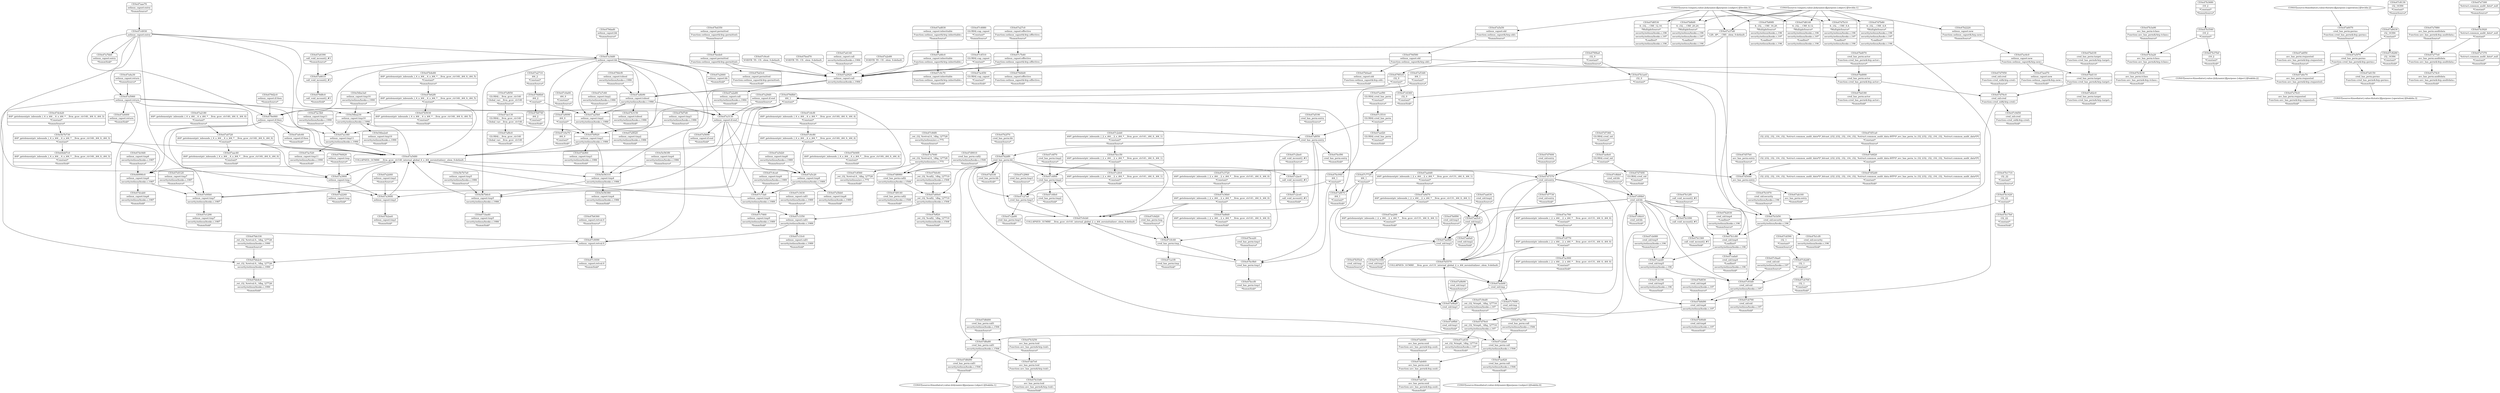 digraph {
	CE0x47c1830 [shape=record,shape=Mrecord,label="{CE0x47c1830|selinux_capset:retval.0|*SummSink*}"]
	CE0x47b2220 [shape=record,shape=Mrecord,label="{CE0x47b2220|selinux_capset:new|Function::selinux_capset&Arg::new::|*SummSource*}"]
	CE0x54ba230 [shape=record,shape=Mrecord,label="{CE0x54ba230|selinux_capset:tmp10|security/selinux/hooks.c,1990}"]
	CE0x47d7600 [shape=record,shape=Mrecord,label="{CE0x47d7600|cred_sid:entry|*SummSource*}"]
	"CONST[source:0(mediator),value:2(dynamic)][purpose:{subject}][SnkIdx:0]"
	CE0x47bb4c0 [shape=record,shape=Mrecord,label="{CE0x47bb4c0|_ret_i32_%retval.0,_!dbg_!27726|security/selinux/hooks.c,1990|*SummSink*}"]
	CE0x47aa5c0 [shape=record,shape=Mrecord,label="{CE0x47aa5c0|cred_sid:tmp2}"]
	CE0x47aa630 [shape=record,shape=Mrecord,label="{CE0x47aa630|cred_sid:tmp2|*SummSource*}"]
	CE0x47b1710 [shape=record,shape=Mrecord,label="{CE0x47b1710|i32_22|*Constant*|*SummSource*}"]
	CE0x47a5a50 [shape=record,shape=Mrecord,label="{CE0x47a5a50|selinux_capset:old|Function::selinux_capset&Arg::old::|*SummSource*}"]
	CE0x47c6f70 [shape=record,shape=Mrecord,label="{CE0x47c6f70|cred_has_perm:tmp2|*SummSource*}"]
	CE0x479d2c0 [shape=record,shape=Mrecord,label="{CE0x479d2c0|selinux_capset:if.then|*SummSource*}"]
	CE0x47b1b50 [shape=record,shape=Mrecord,label="{CE0x47b1b50|cred_sid:security|security/selinux/hooks.c,196}"]
	CE0x47ab720 [shape=record,shape=Mrecord,label="{CE0x47ab720|avc_has_perm:ssid|Function::avc_has_perm&Arg::ssid::|*SummSink*}"]
	CE0x47b90d0 [shape=record,shape=Mrecord,label="{CE0x47b90d0|cred_sid:tmp6|security/selinux/hooks.c,197|*SummSink*}"]
	CE0x47bd1f0 [shape=record,shape=Mrecord,label="{CE0x47bd1f0|cred_has_perm:target|Function::cred_has_perm&Arg::target::|*SummSource*}"]
	CE0x5e563f0 [shape=record,shape=Mrecord,label="{CE0x5e563f0|selinux_capset:tmp4|security/selinux/hooks.c,1986|*SummSource*}"]
	CE0x47a37d0 [shape=record,shape=Mrecord,label="{CE0x47a37d0|128:_i8*,_:_CRE:_elem_0:default:}"]
	CE0x47e36b0 [shape=record,shape=Mrecord,label="{CE0x47e36b0|i64*_getelementptr_inbounds_(_2_x_i64_,_2_x_i64_*___llvm_gcov_ctr141,_i64_0,_i64_0)|*Constant*}"]
	CE0x47b3a20 [shape=record,shape=Mrecord,label="{CE0x47b3a20|avc_has_perm:tclass|Function::avc_has_perm&Arg::tclass::}"]
	CE0x47af190 [shape=record,shape=Mrecord,label="{CE0x47af190|cred_has_perm:entry|*SummSource*}"]
	CE0x47c8dc0 [shape=record,shape=Mrecord,label="{CE0x47c8dc0|cred_sid:bb|*SummSink*}"]
	CE0x47c9c70 [shape=record,shape=Mrecord,label="{CE0x47c9c70|selinux_capset:inheritable|Function::selinux_capset&Arg::inheritable::|*SummSink*}"]
	CE0x47c9aa0 [shape=record,shape=Mrecord,label="{CE0x47c9aa0|cred_sid:sid|security/selinux/hooks.c,197|*SummSource*}"]
	CE0x47bf920 [shape=record,shape=Mrecord,label="{CE0x47bf920|selinux_capset:tmp3|security/selinux/hooks.c,1986}"]
	CE0x47bd070 [shape=record,shape=Mrecord,label="{CE0x47bd070|cred_has_perm:actor|Function::cred_has_perm&Arg::actor::|*SummSource*}"]
	CE0x47bd8d0 [shape=record,shape=Mrecord,label="{CE0x47bd8d0|i64*_getelementptr_inbounds_(_2_x_i64_,_2_x_i64_*___llvm_gcov_ctr141,_i64_0,_i64_0)|*Constant*|*SummSink*}"]
	CE0x47b4e80 [shape=record,shape=Mrecord,label="{CE0x47b4e80|i64*_getelementptr_inbounds_(_6_x_i64_,_6_x_i64_*___llvm_gcov_ctr140,_i64_0,_i64_5)|*Constant*|*SummSource*}"]
	CE0x47b04f0 [shape=record,shape=Mrecord,label="{CE0x47b04f0|i64*_getelementptr_inbounds_(_6_x_i64_,_6_x_i64_*___llvm_gcov_ctr140,_i64_0,_i64_4)|*Constant*|*SummSink*}"]
	CE0x47cb790 [shape=record,shape=Mrecord,label="{CE0x47cb790|cred_sid:sid|security/selinux/hooks.c,197|*SummSink*}"]
	CE0x47a2e80 [shape=record,shape=Mrecord,label="{CE0x47a2e80|VOIDTB_TE:_CE:_elem_0:default:}"]
	CE0x47a8430 [shape=record,shape=Mrecord,label="{CE0x47a8430|i32_16384|*Constant*}"]
	CE0x47e3720 [shape=record,shape=Mrecord,label="{CE0x47e3720|i64*_getelementptr_inbounds_(_2_x_i64_,_2_x_i64_*___llvm_gcov_ctr141,_i64_0,_i64_0)|*Constant*|*SummSource*}"]
	CE0x47bb330 [shape=record,shape=Mrecord,label="{CE0x47bb330|_ret_i32_%retval.0,_!dbg_!27726|security/selinux/hooks.c,1990|*SummSource*}"]
	CE0x47ac6c0 [shape=record,shape=Mrecord,label="{CE0x47ac6c0|selinux_capset:new|Function::selinux_capset&Arg::new::}"]
	CE0x47a27c0 [shape=record,shape=Mrecord,label="{CE0x47a27c0|selinux_capset:effective|Function::selinux_capset&Arg::effective::|*SummSource*}"]
	CE0x47ae820 [shape=record,shape=Mrecord,label="{CE0x47ae820|cred_has_perm:call|security/selinux/hooks.c,1506|*SummSink*}"]
	CE0x47b1090 [shape=record,shape=Mrecord,label="{CE0x47b1090|_call_void_mcount()_#3}"]
	CE0x5b7b6c0 [shape=record,shape=Mrecord,label="{CE0x5b7b6c0|selinux_capset:tmp5|security/selinux/hooks.c,1986}"]
	CE0x47b1360 [shape=record,shape=Mrecord,label="{CE0x47b1360|_call_void_mcount()_#3|*SummSink*}"]
	CE0x47b1cf0 [shape=record,shape=Mrecord,label="{CE0x47b1cf0|cred_sid:security|security/selinux/hooks.c,196|*SummSink*}"]
	CE0x47b2030 [shape=record,shape=Mrecord,label="{CE0x47b2030|cred_sid:tmp4|*LoadInst*|security/selinux/hooks.c,196|*SummSource*}"]
	CE0x671ba40 [shape=record,shape=Mrecord,label="{CE0x671ba40|selinux_capset:tmp5|security/selinux/hooks.c,1986|*SummSink*}"]
	CE0x479d420 [shape=record,shape=Mrecord,label="{CE0x479d420|selinux_capset:tmp|*SummSource*}"]
	CE0x47a25b0 [shape=record,shape=Mrecord,label="{CE0x47a25b0|selinux_capset:tmp2|security/selinux/hooks.c,1986}"]
	CE0x47ca030 [shape=record,shape=Mrecord,label="{CE0x47ca030|_ret_i32_%tmp6,_!dbg_!27716|security/selinux/hooks.c,197|*SummSink*}"]
	CE0x47c0d20 [shape=record,shape=Mrecord,label="{CE0x47c0d20|cred_has_perm:tmp|*SummSource*}"]
	CE0x47c7720 [shape=record,shape=Mrecord,label="{CE0x47c7720|i64_1|*Constant*}"]
	CE0x47a60e0 [shape=record,shape=Mrecord,label="{CE0x47a60e0|_ret_i32_%call2,_!dbg_!27719|security/selinux/hooks.c,1508}"]
	CE0x47a4b90 [shape=record,shape=Mrecord,label="{CE0x47a4b90|selinux_capset:tobool|security/selinux/hooks.c,1986}"]
	CE0x47a6e70 [shape=record,shape=Mrecord,label="{CE0x47a6e70|avc_has_perm:requested|Function::avc_has_perm&Arg::requested::}"]
	CE0x47a2920 [shape=record,shape=Mrecord,label="{CE0x47a2920|selinux_capset:call|security/selinux/hooks.c,1984}"]
	CE0x47a3130 [shape=record,shape=Mrecord,label="{CE0x47a3130|selinux_capset:if.end}"]
	CE0x47ac760 [shape=record,shape=Mrecord,label="{CE0x47ac760|i64*_getelementptr_inbounds_(_2_x_i64_,_2_x_i64_*___llvm_gcov_ctr131,_i64_0,_i64_0)|*Constant*|*SummSource*}"]
	CE0x47af6c0 [shape=record,shape=Mrecord,label="{CE0x47af6c0|GLOBAL:__llvm_gcov_ctr140|Global_var:__llvm_gcov_ctr140|*SummSink*}"]
	CE0x47b1420 [shape=record,shape=Mrecord,label="{CE0x47b1420|i32_22|*Constant*}"]
	CE0x47a0c60 [shape=record,shape=Mrecord,label="{CE0x47a0c60|selinux_capset:if.then|*SummSink*}"]
	CE0x47cb700 [shape=record,shape=Mrecord,label="{CE0x47cb700|i32_1|*Constant*|*SummSink*}"]
	CE0x47d76c0 [shape=record,shape=Mrecord,label="{CE0x47d76c0|cred_sid:cred|Function::cred_sid&Arg::cred::}"]
	CE0x47ac3b0 [shape=record,shape=Mrecord,label="{CE0x47ac3b0|selinux_capset:tmp11|security/selinux/hooks.c,1990|*SummSource*}"]
	CE0x47b2df0 [shape=record,shape=Mrecord,label="{CE0x47b2df0|cred_has_perm:bb}"]
	CE0x47bc940 [shape=record,shape=Mrecord,label="{CE0x47bc940|i64_1|*Constant*}"]
	CE0x47bc9b0 [shape=record,shape=Mrecord,label="{CE0x47bc9b0|cred_has_perm:tmp1}"]
	CE0x47aa200 [shape=record,shape=Mrecord,label="{CE0x47aa200|i64*_getelementptr_inbounds_(_2_x_i64_,_2_x_i64_*___llvm_gcov_ctr131,_i64_0,_i64_1)|*Constant*|*SummSink*}"]
	CE0x479f3c0 [shape=record,shape=Mrecord,label="{CE0x479f3c0|i32_0|*Constant*}"]
	CE0x47b0aa0 [shape=record,shape=Mrecord,label="{CE0x47b0aa0|selinux_capset:old|Function::selinux_capset&Arg::old::|*SummSink*}"]
	CE0x47a3dd0 [shape=record,shape=Mrecord,label="{CE0x47a3dd0|selinux_capset:bb}"]
	CE0x47c4880 [shape=record,shape=Mrecord,label="{CE0x47c4880|GLOBAL:cap_capset|*Constant*|*SummSource*}"]
	CE0x47a5c20 [shape=record,shape=Mrecord,label="{CE0x47a5c20|selinux_capset:tmp8|security/selinux/hooks.c,1989}"]
	CE0x47bf7d0 [shape=record,shape=Mrecord,label="{CE0x47bf7d0|selinux_capset:tmp3|security/selinux/hooks.c,1986|*SummSource*}"]
	CE0x47a5480 [shape=record,shape=Mrecord,label="{CE0x47a5480|COLLAPSED:_GCMRE___llvm_gcov_ctr140_internal_global_6_x_i64_zeroinitializer:_elem_0:default:}"]
	CE0x47bb2c0 [shape=record,shape=Mrecord,label="{CE0x47bb2c0|_ret_i32_%retval.0,_!dbg_!27726|security/selinux/hooks.c,1990}"]
	CE0x47a9b90 [shape=record,shape=Mrecord,label="{CE0x47a9b90|cred_sid:tmp1|*SummSource*}"]
	CE0x47a4a30 [shape=record,shape=Mrecord,label="{CE0x47a4a30|selinux_capset:return|*SummSource*}"]
	CE0x47bede0 [shape=record,shape=Mrecord,label="{CE0x47bede0|selinux_capset:permitted|Function::selinux_capset&Arg::permitted::}"]
	CE0x47d8d00 [shape=record,shape=Mrecord,label="{CE0x47d8d00|cred_has_perm:call1|security/selinux/hooks.c,1506|*SummSource*}"]
	CE0x47b3b30 [shape=record,shape=Mrecord,label="{CE0x47b3b30|avc_has_perm:tclass|Function::avc_has_perm&Arg::tclass::|*SummSink*}"]
	CE0x47b89f0 [shape=record,shape=Mrecord,label="{CE0x47b89f0|4:_i32,_:_CRE_16,20_|*MultipleSource*|security/selinux/hooks.c,196|security/selinux/hooks.c,197|*LoadInst*|security/selinux/hooks.c,196}"]
	CE0x47a2240 [shape=record,shape=Mrecord,label="{CE0x47a2240|selinux_capset:tmp|*SummSink*}"]
	CE0x47a0720 [shape=record,shape=Mrecord,label="{CE0x47a0720|i64*_getelementptr_inbounds_(_6_x_i64_,_6_x_i64_*___llvm_gcov_ctr140,_i64_0,_i64_0)|*Constant*}"]
	CE0x47b3920 [shape=record,shape=Mrecord,label="{CE0x47b3920|%struct.common_audit_data*_null|*Constant*}"]
	CE0x47dcb20 [shape=record,shape=Mrecord,label="{CE0x47dcb20|i64*_getelementptr_inbounds_(_6_x_i64_,_6_x_i64_*___llvm_gcov_ctr140,_i64_0,_i64_3)|*Constant*|*SummSource*}"]
	CE0x47a2710 [shape=record,shape=Mrecord,label="{CE0x47a2710|i64_2|*Constant*|*SummSource*}"]
	CE0x47d8d90 [shape=record,shape=Mrecord,label="{CE0x47d8d90|cred_has_perm:call1|security/selinux/hooks.c,1506|*SummSink*}"]
	CE0x47a5690 [shape=record,shape=Mrecord,label="{CE0x47a5690|selinux_capset:if.end|*SummSink*}"]
	CE0x47a0390 [shape=record,shape=Mrecord,label="{CE0x47a0390|_call_void_mcount()_#3|*SummSource*}"]
	CE0x47c9ed0 [shape=record,shape=Mrecord,label="{CE0x47c9ed0|_ret_i32_%tmp6,_!dbg_!27716|security/selinux/hooks.c,197|*SummSource*}"]
	CE0x47af050 [shape=record,shape=Mrecord,label="{CE0x47af050|cred_has_perm:entry}"]
	CE0x479f4a0 [shape=record,shape=Mrecord,label="{CE0x479f4a0|i32_0|*Constant*|*SummSource*}"]
	CE0x47c33c0 [shape=record,shape=Mrecord,label="{CE0x47c33c0|selinux_capset:call1|security/selinux/hooks.c,1989|*SummSink*}"]
	CE0x47c2ce0 [shape=record,shape=Mrecord,label="{CE0x47c2ce0|_call_void_mcount()_#3|*SummSink*}"]
	CE0x47a74c0 [shape=record,shape=Mrecord,label="{CE0x47a74c0|avc_has_perm:auditdata|Function::avc_has_perm&Arg::auditdata::|*SummSink*}"]
	CE0x47b8bf0 [shape=record,shape=Mrecord,label="{CE0x47b8bf0|4:_i32,_:_CRE_20,24_|*MultipleSource*|security/selinux/hooks.c,196|security/selinux/hooks.c,197|*LoadInst*|security/selinux/hooks.c,196}"]
	CE0x47ab7e0 [shape=record,shape=Mrecord,label="{CE0x47ab7e0|avc_has_perm:tsid|Function::avc_has_perm&Arg::tsid::}"]
	CE0x47c89b0 [shape=record,shape=Mrecord,label="{CE0x47c89b0|cred_sid:bb}"]
	CE0x47c2a00 [shape=record,shape=Mrecord,label="{CE0x47c2a00|cred_has_perm:tmp3|*SummSink*}"]
	CE0x479dcf0 [shape=record,shape=Mrecord,label="{CE0x479dcf0|selinux_capset:tobool|security/selinux/hooks.c,1986|*SummSource*}"]
	CE0x47a9fb0 [shape=record,shape=Mrecord,label="{CE0x47a9fb0|cred_sid:tmp1|*SummSink*}"]
	CE0x47cb190 [shape=record,shape=Mrecord,label="{CE0x47cb190|cred_sid:tmp5|security/selinux/hooks.c,196|*SummSink*}"]
	CE0x47ac520 [shape=record,shape=Mrecord,label="{CE0x47ac520|selinux_capset:tmp11|security/selinux/hooks.c,1990|*SummSink*}"]
	CE0x47b5570 [shape=record,shape=Mrecord,label="{CE0x47b5570|COLLAPSED:_GCMRE___llvm_gcov_ctr131_internal_global_2_x_i64_zeroinitializer:_elem_0:default:}"]
	CE0x47c3430 [shape=record,shape=Mrecord,label="{CE0x47c3430|selinux_capset:call1|security/selinux/hooks.c,1989|*SummSource*}"]
	CE0x47d4f20 [shape=record,shape=Mrecord,label="{CE0x47d4f20|i32_(i32,_i32,_i16,_i32,_%struct.common_audit_data*)*_bitcast_(i32_(i32,_i32,_i16,_i32,_%struct.common_audit_data.495*)*_avc_has_perm_to_i32_(i32,_i32,_i16,_i32,_%struct.common_audit_data*)*)|*Constant*}"]
	CE0x47c4930 [shape=record,shape=Mrecord,label="{CE0x47c4930|selinux_capset:entry}"]
	CE0x47a6070 [shape=record,shape=Mrecord,label="{CE0x47a6070|cred_has_perm:perms|Function::cred_has_perm&Arg::perms::|*SummSource*}"]
	CE0x479d580 [shape=record,shape=Mrecord,label="{CE0x479d580|selinux_capset:old|Function::selinux_capset&Arg::old::}"]
	CE0x47b3540 [shape=record,shape=Mrecord,label="{CE0x47b3540|i16_2|*Constant*}"]
	CE0x47af650 [shape=record,shape=Mrecord,label="{CE0x47af650|GLOBAL:__llvm_gcov_ctr140|Global_var:__llvm_gcov_ctr140|*SummSource*}"]
	CE0x47b3250 [shape=record,shape=Mrecord,label="{CE0x47b3250|avc_has_perm:tsid|Function::avc_has_perm&Arg::tsid::|*SummSource*}"]
	CE0x47ae8e0 [shape=record,shape=Mrecord,label="{CE0x47ae8e0|GLOBAL:cred_sid|*Constant*}"]
	CE0x47b1000 [shape=record,shape=Mrecord,label="{CE0x47b1000|cred_sid:tmp3|*SummSink*}"]
	CE0x47ab160 [shape=record,shape=Mrecord,label="{CE0x47ab160|avc_has_perm:entry|*SummSink*}"]
	CE0x47c6f00 [shape=record,shape=Mrecord,label="{CE0x47c6f00|cred_has_perm:tmp2}"]
	CE0x47aef20 [shape=record,shape=Mrecord,label="{CE0x47aef20|GLOBAL:cred_has_perm|*Constant*|*SummSink*}"]
	CE0x47c3350 [shape=record,shape=Mrecord,label="{CE0x47c3350|selinux_capset:call1|security/selinux/hooks.c,1989}"]
	CE0x47aef90 [shape=record,shape=Mrecord,label="{CE0x47aef90|GLOBAL:cred_has_perm|*Constant*|*SummSource*}"]
	CE0x47e1290 [shape=record,shape=Mrecord,label="{CE0x47e1290|selinux_capset:tmp7|security/selinux/hooks.c,1987|*SummSink*}"]
	CE0x47c73a0 [shape=record,shape=Mrecord,label="{CE0x47c73a0|selinux_capset:tmp9|security/selinux/hooks.c,1989}"]
	CE0x47b8d90 [shape=record,shape=Mrecord,label="{CE0x47b8d90|cred_sid:tmp6|security/selinux/hooks.c,197}"]
	CE0x47aa6a0 [shape=record,shape=Mrecord,label="{CE0x47aa6a0|cred_sid:tmp2|*SummSink*}"]
	CE0x479e060 [shape=record,shape=Mrecord,label="{CE0x479e060|selinux_capset:if.then}"]
	CE0x40990c0 [shape=record,shape=Mrecord,label="{CE0x40990c0|selinux_capset:tmp6|security/selinux/hooks.c,1987}"]
	CE0x47af330 [shape=record,shape=Mrecord,label="{CE0x47af330|cred_has_perm:bb|*SummSink*}"]
	"CONST[source:0(mediator),value:2(dynamic)][purpose:{object}][SnkIdx:1]"
	CE0x47b1c80 [shape=record,shape=Mrecord,label="{CE0x47b1c80|cred_sid:tmp4|*LoadInst*|security/selinux/hooks.c,196}"]
	CE0x47d7570 [shape=record,shape=Mrecord,label="{CE0x47d7570|cred_sid:entry}"]
	CE0x47acb00 [shape=record,shape=Mrecord,label="{CE0x47acb00|cred_sid:tmp}"]
	CE0x47d7b80 [shape=record,shape=Mrecord,label="{CE0x47d7b80|4:_i32,_:_CRE_4,8_|*MultipleSource*|security/selinux/hooks.c,196|security/selinux/hooks.c,197|*LoadInst*|security/selinux/hooks.c,196}"]
	CE0x47bfe40 [shape=record,shape=Mrecord,label="{CE0x47bfe40|_ret_i32_%call2,_!dbg_!27719|security/selinux/hooks.c,1508|*SummSource*}"]
	CE0x47d5440 [shape=record,shape=Mrecord,label="{CE0x47d5440|avc_has_perm:entry}"]
	CE0x47dcab0 [shape=record,shape=Mrecord,label="{CE0x47dcab0|selinux_capset:tmp6|security/selinux/hooks.c,1987|*SummSink*}"]
	CE0x47caed0 [shape=record,shape=Mrecord,label="{CE0x47caed0|cred_sid:tmp5|security/selinux/hooks.c,196}"]
	CE0x47a3600 [shape=record,shape=Mrecord,label="{CE0x47a3600|selinux_capset:tmp1}"]
	CE0x47a2180 [shape=record,shape=Mrecord,label="{CE0x47a2180|i64*_getelementptr_inbounds_(_6_x_i64_,_6_x_i64_*___llvm_gcov_ctr140,_i64_0,_i64_0)|*Constant*|*SummSource*}"]
	CE0x47c9d50 [shape=record,shape=Mrecord,label="{CE0x47c9d50|cred_sid:cred|Function::cred_sid&Arg::cred::|*SummSink*}"]
	CE0x47ab680 [shape=record,shape=Mrecord,label="{CE0x47ab680|avc_has_perm:ssid|Function::avc_has_perm&Arg::ssid::|*SummSource*}"]
	CE0x479dad0 [shape=record,shape=Mrecord,label="{CE0x479dad0|selinux_capset:bb|*SummSource*}"]
	CE0x5e56310 [shape=record,shape=Mrecord,label="{CE0x5e56310|selinux_capset:tmp4|security/selinux/hooks.c,1986}"]
	CE0x47a7880 [shape=record,shape=Mrecord,label="{CE0x47a7880|avc_has_perm:auditdata|Function::avc_has_perm&Arg::auditdata::|*SummSource*}"]
	"CONST[source:1(input),value:2(dynamic)][purpose:{subject}][SrcIdx:3]"
	CE0x47b3150 [shape=record,shape=Mrecord,label="{CE0x47b3150|selinux_capset:tobool|security/selinux/hooks.c,1986|*SummSink*}"]
	CE0x47a5060 [shape=record,shape=Mrecord,label="{CE0x47a5060|selinux_capset:return}"]
	CE0x47c6cf0 [shape=record,shape=Mrecord,label="{CE0x47c6cf0|i64*_getelementptr_inbounds_(_6_x_i64_,_6_x_i64_*___llvm_gcov_ctr140,_i64_0,_i64_4)|*Constant*|*SummSource*}"]
	CE0x47c6360 [shape=record,shape=Mrecord,label="{CE0x47c6360|i32_0|*Constant*|*SummSink*}"]
	CE0x5b7b730 [shape=record,shape=Mrecord,label="{CE0x5b7b730|i64*_getelementptr_inbounds_(_6_x_i64_,_6_x_i64_*___llvm_gcov_ctr140,_i64_0,_i64_3)|*Constant*}"]
	CE0x47a7c60 [shape=record,shape=Mrecord,label="{CE0x47a7c60|selinux_capset:tmp2|security/selinux/hooks.c,1986|*SummSource*}"]
	CE0x47a46c0 [shape=record,shape=Mrecord,label="{CE0x47a46c0|selinux_capset:inheritable|Function::selinux_capset&Arg::inheritable::}"]
	CE0x47bccf0 [shape=record,shape=Mrecord,label="{CE0x47bccf0|cred_has_perm:tmp1|*SummSink*}"]
	CE0x47c2ac0 [shape=record,shape=Mrecord,label="{CE0x47c2ac0|_call_void_mcount()_#3}"]
	CE0x47d9010 [shape=record,shape=Mrecord,label="{CE0x47d9010|cred_has_perm:call2|security/selinux/hooks.c,1508|*SummSource*}"]
	CE0x47a7bb0 [shape=record,shape=Mrecord,label="{CE0x47a7bb0|selinux_capset:entry|*SummSink*}"]
	CE0x479dfb0 [shape=record,shape=Mrecord,label="{CE0x479dfb0|i64_1|*Constant*}"]
	CE0x47ac650 [shape=record,shape=Mrecord,label="{CE0x47ac650|GLOBAL:cap_capset|*Constant*|*SummSink*}"]
	CE0x47a2660 [shape=record,shape=Mrecord,label="{CE0x47a2660|selinux_capset:bb|*SummSink*}"]
	CE0x47ac900 [shape=record,shape=Mrecord,label="{CE0x47ac900|i64*_getelementptr_inbounds_(_2_x_i64_,_2_x_i64_*___llvm_gcov_ctr131,_i64_0,_i64_0)|*Constant*|*SummSink*}"]
	CE0x47b6360 [shape=record,shape=Mrecord,label="{CE0x47b6360|selinux_capset:retval.0|*SummSource*}"]
	CE0x47cb080 [shape=record,shape=Mrecord,label="{CE0x47cb080|cred_sid:tmp5|security/selinux/hooks.c,196|*SummSource*}"]
	CE0x47c2960 [shape=record,shape=Mrecord,label="{CE0x47c2960|cred_has_perm:tmp3|*SummSource*}"]
	CE0x47bff20 [shape=record,shape=Mrecord,label="{CE0x47bff20|_ret_i32_%call2,_!dbg_!27719|security/selinux/hooks.c,1508|*SummSink*}"]
	CE0x64dd7c0 [shape=record,shape=Mrecord,label="{CE0x64dd7c0|i64*_getelementptr_inbounds_(_6_x_i64_,_6_x_i64_*___llvm_gcov_ctr140,_i64_0,_i64_3)|*Constant*|*SummSink*}"]
	CE0x47b3680 [shape=record,shape=Mrecord,label="{CE0x47b3680|i16_2|*Constant*|*SummSource*}"]
	CE0x47ac340 [shape=record,shape=Mrecord,label="{CE0x47ac340|selinux_capset:tmp11|security/selinux/hooks.c,1990}"]
	CE0x47d8530 [shape=record,shape=Mrecord,label="{CE0x47d8530|4:_i32,_:_CRE_12,16_|*MultipleSource*|security/selinux/hooks.c,196|security/selinux/hooks.c,197|*LoadInst*|security/selinux/hooks.c,196}"]
	CE0x47a6150 [shape=record,shape=Mrecord,label="{CE0x47a6150|cred_has_perm:perms|Function::cred_has_perm&Arg::perms::|*SummSink*}"]
	CE0x47cada0 [shape=record,shape=Mrecord,label="{CE0x47cada0|cred_sid:tmp4|*LoadInst*|security/selinux/hooks.c,196|*SummSink*}"]
	CE0x47bcf90 [shape=record,shape=Mrecord,label="{CE0x47bcf90|cred_has_perm:entry|*SummSink*}"]
	CE0x47a2d40 [shape=record,shape=Mrecord,label="{CE0x47a2d40|selinux_capset:tmp1|*SummSource*}"]
	CE0x47e0120 [shape=record,shape=Mrecord,label="{CE0x47e0120|selinux_capset:tmp7|security/selinux/hooks.c,1987|*SummSource*}"]
	CE0x5b7b7a0 [shape=record,shape=Mrecord,label="{CE0x5b7b7a0|selinux_capset:tmp5|security/selinux/hooks.c,1986|*SummSource*}"]
	CE0x47c84f0 [shape=record,shape=Mrecord,label="{CE0x47c84f0|_ret_i32_%retval.0,_!dbg_!27728|security/selinux/avc.c,775|*SummSource*}"]
	CE0x47aa0d0 [shape=record,shape=Mrecord,label="{CE0x47aa0d0|i64*_getelementptr_inbounds_(_2_x_i64_,_2_x_i64_*___llvm_gcov_ctr131,_i64_0,_i64_1)|*Constant*|*SummSource*}"]
	CE0x47ab460 [shape=record,shape=Mrecord,label="{CE0x47ab460|avc_has_perm:ssid|Function::avc_has_perm&Arg::ssid::}"]
	CE0x47d7b10 [shape=record,shape=Mrecord,label="{CE0x47d7b10|4:_i32,_:_CRE_0,4_|*MultipleSource*|security/selinux/hooks.c,196|security/selinux/hooks.c,197|*LoadInst*|security/selinux/hooks.c,196}"]
	CE0x47bd350 [shape=record,shape=Mrecord,label="{CE0x47bd350|selinux_capset:permitted|Function::selinux_capset&Arg::permitted::|*SummSource*}"]
	CE0x47d8140 [shape=record,shape=Mrecord,label="{CE0x47d8140|4:_i32,_:_CRE_8,12_|*MultipleSource*|security/selinux/hooks.c,196|security/selinux/hooks.c,197|*LoadInst*|security/selinux/hooks.c,196}"]
	CE0x47a4400 [shape=record,shape=Mrecord,label="{CE0x47a4400|selinux_capset:return|*SummSink*}"]
	CE0x479d8c0 [shape=record,shape=Mrecord,label="{CE0x479d8c0|_call_void_mcount()_#3|*SummSink*}"]
	CE0x47c6fe0 [shape=record,shape=Mrecord,label="{CE0x47c6fe0|cred_has_perm:tmp2|*SummSink*}"]
	CE0x47b1870 [shape=record,shape=Mrecord,label="{CE0x47b1870|cred_sid:security|security/selinux/hooks.c,196|*SummSource*}"]
	CE0x47c8bb0 [shape=record,shape=Mrecord,label="{CE0x47c8bb0|cred_sid:bb|*SummSource*}"]
	"CONST[source:0(mediator),value:0(static)][purpose:{operation}][SnkIdx:3]"
	CE0x47b5030 [shape=record,shape=Mrecord,label="{CE0x47b5030|i64*_getelementptr_inbounds_(_6_x_i64_,_6_x_i64_*___llvm_gcov_ctr140,_i64_0,_i64_5)|*Constant*|*SummSink*}"]
	CE0x47d8980 [shape=record,shape=Mrecord,label="{CE0x47d8980|cred_has_perm:call2|security/selinux/hooks.c,1508}"]
	CE0x47a9b20 [shape=record,shape=Mrecord,label="{CE0x47a9b20|cred_sid:tmp1}"]
	CE0x47a53d0 [shape=record,shape=Mrecord,label="{CE0x47a53d0|i64_1|*Constant*|*SummSource*}"]
	CE0x47bd000 [shape=record,shape=Mrecord,label="{CE0x47bd000|cred_has_perm:actor|Function::cred_has_perm&Arg::actor::}"]
	CE0x479d4d0 [shape=record,shape=Mrecord,label="{CE0x479d4d0|selinux_capset:effective|Function::selinux_capset&Arg::effective::|*SummSink*}"]
	CE0x47bca20 [shape=record,shape=Mrecord,label="{CE0x47bca20|cred_has_perm:tmp1|*SummSource*}"]
	CE0x47c0a00 [shape=record,shape=Mrecord,label="{CE0x47c0a00|i64_0|*Constant*|*SummSource*}"]
	CE0x47c0a70 [shape=record,shape=Mrecord,label="{CE0x47c0a70|i64_0|*Constant*|*SummSink*}"]
	CE0x47c4ca0 [shape=record,shape=Mrecord,label="{CE0x47c4ca0|selinux_capset:tmp9|security/selinux/hooks.c,1989|*SummSource*}"]
	CE0x47d7730 [shape=record,shape=Mrecord,label="{CE0x47d7730|cred_sid:entry|*SummSink*}"]
	CE0x47c0c40 [shape=record,shape=Mrecord,label="{CE0x47c0c40|cred_has_perm:tmp}"]
	CE0x47c9ce0 [shape=record,shape=Mrecord,label="{CE0x47c9ce0|VOIDTB_TE:_CE:_elem_0:default:}"]
	CE0x47bd3c0 [shape=record,shape=Mrecord,label="{CE0x47bd3c0|selinux_capset:permitted|Function::selinux_capset&Arg::permitted::|*SummSink*}"]
	CE0x47c6c80 [shape=record,shape=Mrecord,label="{CE0x47c6c80|i64*_getelementptr_inbounds_(_6_x_i64_,_6_x_i64_*___llvm_gcov_ctr140,_i64_0,_i64_4)|*Constant*}"]
	CE0x47c2be0 [shape=record,shape=Mrecord,label="{CE0x47c2be0|_call_void_mcount()_#3|*SummSource*}"]
	CE0x47aed70 [shape=record,shape=Mrecord,label="{CE0x47aed70|selinux_capset:new|Function::selinux_capset&Arg::new::|*SummSink*}"]
	CE0x47bcc50 [shape=record,shape=Mrecord,label="{CE0x47bcc50|i64*_getelementptr_inbounds_(_2_x_i64_,_2_x_i64_*___llvm_gcov_ctr141,_i64_0,_i64_1)|*Constant*}"]
	CE0x47b3a90 [shape=record,shape=Mrecord,label="{CE0x47b3a90|avc_has_perm:tclass|Function::avc_has_perm&Arg::tclass::|*SummSource*}"]
	CE0x47b2ae0 [shape=record,shape=Mrecord,label="{CE0x47b2ae0|selinux_capset:tmp1|*SummSink*}"]
	CE0x47a4610 [shape=record,shape=Mrecord,label="{CE0x47a4610|_call_void_mcount()_#3}"]
	CE0x47bed70 [shape=record,shape=Mrecord,label="{CE0x47bed70|VOIDTB_TE:_CE:_elem_0:default:}"]
	CE0x47a29d0 [shape=record,shape=Mrecord,label="{CE0x47a29d0|selinux_capset:if.end|*SummSource*}"]
	CE0x5e56380 [shape=record,shape=Mrecord,label="{CE0x5e56380|selinux_capset:tmp4|security/selinux/hooks.c,1986|*SummSink*}"]
	CE0x47bd110 [shape=record,shape=Mrecord,label="{CE0x47bd110|cred_has_perm:target|Function::cred_has_perm&Arg::target::}"]
	CE0x47b0f90 [shape=record,shape=Mrecord,label="{CE0x47b0f90|cred_sid:tmp3|*SummSource*}"]
	CE0x47ae130 [shape=record,shape=Mrecord,label="{CE0x47ae130|GLOBAL:__llvm_gcov_ctr140|Global_var:__llvm_gcov_ctr140}"]
	CE0x54ba2a0 [shape=record,shape=Mrecord,label="{CE0x54ba2a0|selinux_capset:tmp10|security/selinux/hooks.c,1990|*SummSink*}"]
	CE0x47def60 [shape=record,shape=Mrecord,label="{CE0x47def60|selinux_capset:tmp3|security/selinux/hooks.c,1986|*SummSink*}"]
	CE0x47c27a0 [shape=record,shape=Mrecord,label="{CE0x47c27a0|cred_has_perm:tmp3}"]
	CE0x47c7690 [shape=record,shape=Mrecord,label="{CE0x47c7690|cred_sid:tmp|*SummSink*}"]
	CE0x47ae780 [shape=record,shape=Mrecord,label="{CE0x47ae780|cred_has_perm:call|security/selinux/hooks.c,1506|*SummSource*}"]
	CE0x47c8560 [shape=record,shape=Mrecord,label="{CE0x47c8560|_ret_i32_%retval.0,_!dbg_!27728|security/selinux/avc.c,775|*SummSink*}"]
	CE0x47b1ae0 [shape=record,shape=Mrecord,label="{CE0x47b1ae0|i32_0|*Constant*}"]
	CE0x47cb2d0 [shape=record,shape=Mrecord,label="{CE0x47cb2d0|i32_1|*Constant*}"]
	CE0x47c4510 [shape=record,shape=Mrecord,label="{CE0x47c4510|GLOBAL:cap_capset|*Constant*}"]
	CE0x47aae70 [shape=record,shape=Mrecord,label="{CE0x47aae70|selinux_capset:entry|*SummSource*}"]
	CE0x47a9020 [shape=record,shape=Mrecord,label="{CE0x47a9020|selinux_capset:tmp2|security/selinux/hooks.c,1986|*SummSink*}"]
	CE0x54ba3a0 [shape=record,shape=Mrecord,label="{CE0x54ba3a0|selinux_capset:tmp10|security/selinux/hooks.c,1990|*SummSource*}"]
	CE0x47d79c0 [shape=record,shape=Mrecord,label="{CE0x47d79c0|_ret_i32_%tmp6,_!dbg_!27716|security/selinux/hooks.c,197}"]
	CE0x47a7640 [shape=record,shape=Mrecord,label="{CE0x47a7640|_ret_i32_%retval.0,_!dbg_!27728|security/selinux/avc.c,775}"]
	CE0x47aa9b0 [shape=record,shape=Mrecord,label="{CE0x47aa9b0|cred_sid:tmp3}"]
	"CONST[source:0(mediator),value:2(dynamic)][purpose:{object}][SnkIdx:2]"
	CE0x47a7300 [shape=record,shape=Mrecord,label="{CE0x47a7300|%struct.common_audit_data*_null|*Constant*|*SummSource*}"]
	CE0x47c7b40 [shape=record,shape=Mrecord,label="{CE0x47c7b40|selinux_capset:effective|Function::selinux_capset&Arg::effective::}"]
	CE0x47b6740 [shape=record,shape=Mrecord,label="{CE0x47b6740|i64_2|*Constant*|*SummSink*}"]
	CE0x47dc9d0 [shape=record,shape=Mrecord,label="{CE0x47dc9d0|selinux_capset:tmp6|security/selinux/hooks.c,1987|*SummSource*}"]
	CE0x47b55e0 [shape=record,shape=Mrecord,label="{CE0x47b55e0|cred_sid:tmp|*SummSource*}"]
	CE0x47c93d0 [shape=record,shape=Mrecord,label="{CE0x47c93d0|cred_sid:sid|security/selinux/hooks.c,197}"]
	CE0x47a9090 [shape=record,shape=Mrecord,label="{CE0x47a9090|i64_0|*Constant*}"]
	CE0x47d52d0 [shape=record,shape=Mrecord,label="{CE0x47d52d0|i32_(i32,_i32,_i16,_i32,_%struct.common_audit_data*)*_bitcast_(i32_(i32,_i32,_i16,_i32,_%struct.common_audit_data.495*)*_avc_has_perm_to_i32_(i32,_i32,_i16,_i32,_%struct.common_audit_data*)*)|*Constant*|*SummSink*}"]
	CE0x47a6f50 [shape=record,shape=Mrecord,label="{CE0x47a6f50|avc_has_perm:requested|Function::avc_has_perm&Arg::requested::|*SummSource*}"]
	CE0x47b2f70 [shape=record,shape=Mrecord,label="{CE0x47b2f70|cred_has_perm:bb|*SummSource*}"]
	"CONST[source:1(input),value:2(dynamic)][purpose:{object}][SrcIdx:1]"
	CE0x47ad830 [shape=record,shape=Mrecord,label="{CE0x47ad830|selinux_capset:inheritable|Function::selinux_capset&Arg::inheritable::|*SummSource*}"]
	CE0x47c0090 [shape=record,shape=Mrecord,label="{CE0x47c0090|selinux_capset:retval.0}"]
	CE0x47d7950 [shape=record,shape=Mrecord,label="{CE0x47d7950|cred_sid:cred|Function::cred_sid&Arg::cred::|*SummSource*}"]
	CE0x47b33d0 [shape=record,shape=Mrecord,label="{CE0x47b33d0|avc_has_perm:tsid|Function::avc_has_perm&Arg::tsid::|*SummSink*}"]
	CE0x47a5f70 [shape=record,shape=Mrecord,label="{CE0x47a5f70|cred_has_perm:perms|Function::cred_has_perm&Arg::perms::}"]
	CE0x47c2fc0 [shape=record,shape=Mrecord,label="{CE0x47c2fc0|i64*_getelementptr_inbounds_(_2_x_i64_,_2_x_i64_*___llvm_gcov_ctr141,_i64_0,_i64_1)|*Constant*|*SummSink*}"]
	CE0x47a7370 [shape=record,shape=Mrecord,label="{CE0x47a7370|%struct.common_audit_data*_null|*Constant*|*SummSink*}"]
	CE0x47b17b0 [shape=record,shape=Mrecord,label="{CE0x47b17b0|i32_22|*Constant*|*SummSink*}"]
	CE0x47aac40 [shape=record,shape=Mrecord,label="{CE0x47aac40|i64*_getelementptr_inbounds_(_6_x_i64_,_6_x_i64_*___llvm_gcov_ctr140,_i64_0,_i64_0)|*Constant*|*SummSink*}"]
	CE0x47b62f0 [shape=record,shape=Mrecord,label="{CE0x47b62f0|i64*_getelementptr_inbounds_(_6_x_i64_,_6_x_i64_*___llvm_gcov_ctr140,_i64_0,_i64_5)|*Constant*}"]
	CE0x47c8770 [shape=record,shape=Mrecord,label="{CE0x47c8770|i64*_getelementptr_inbounds_(_2_x_i64_,_2_x_i64_*___llvm_gcov_ctr131,_i64_0,_i64_0)|*Constant*}"]
	CE0x47ca1f0 [shape=record,shape=Mrecord,label="{CE0x47ca1f0|cred_has_perm:tmp|*SummSink*}"]
	CE0x47a5bb0 [shape=record,shape=Mrecord,label="{CE0x47a5bb0|selinux_capset:tmp8|security/selinux/hooks.c,1989|*SummSink*}"]
	CE0x47a77e0 [shape=record,shape=Mrecord,label="{CE0x47a77e0|avc_has_perm:auditdata|Function::avc_has_perm&Arg::auditdata::}"]
	CE0x47d8a80 [shape=record,shape=Mrecord,label="{CE0x47d8a80|cred_has_perm:call1|security/selinux/hooks.c,1506}"]
	CE0x47a4140 [shape=record,shape=Mrecord,label="{CE0x47a4140|selinux_capset:call|security/selinux/hooks.c,1984|*SummSource*}"]
	"CONST[source:0(mediator),value:0(static)][purpose:{operation}][SrcIdx:2]"
	CE0x47d7360 [shape=record,shape=Mrecord,label="{CE0x47d7360|GLOBAL:cred_sid|*Constant*|*SummSource*}"]
	CE0x479d6b0 [shape=record,shape=Mrecord,label="{CE0x479d6b0|i64_2|*Constant*}"]
	CE0x47c2eb0 [shape=record,shape=Mrecord,label="{CE0x47c2eb0|i64*_getelementptr_inbounds_(_2_x_i64_,_2_x_i64_*___llvm_gcov_ctr141,_i64_0,_i64_1)|*Constant*|*SummSource*}"]
	CE0x47b37b0 [shape=record,shape=Mrecord,label="{CE0x47b37b0|i16_2|*Constant*|*SummSink*}"]
	CE0x47a3900 [shape=record,shape=Mrecord,label="{CE0x47a3900|selinux_capset:tmp}"]
	CE0x47c8130 [shape=record,shape=Mrecord,label="{CE0x47c8130|i32_16384|*Constant*|*SummSource*}"]
	CE0x47d51a0 [shape=record,shape=Mrecord,label="{CE0x47d51a0|i32_(i32,_i32,_i16,_i32,_%struct.common_audit_data*)*_bitcast_(i32_(i32,_i32,_i16,_i32,_%struct.common_audit_data.495*)*_avc_has_perm_to_i32_(i32,_i32,_i16,_i32,_%struct.common_audit_data*)*)|*Constant*|*SummSource*}"]
	CE0x47e00b0 [shape=record,shape=Mrecord,label="{CE0x47e00b0|selinux_capset:tmp7|security/selinux/hooks.c,1987}"]
	CE0x47c7460 [shape=record,shape=Mrecord,label="{CE0x47c7460|selinux_capset:tmp9|security/selinux/hooks.c,1989|*SummSink*}"]
	CE0x47a70c0 [shape=record,shape=Mrecord,label="{CE0x47a70c0|avc_has_perm:requested|Function::avc_has_perm&Arg::requested::|*SummSink*}"]
	CE0x47a9d70 [shape=record,shape=Mrecord,label="{CE0x47a9d70|i64*_getelementptr_inbounds_(_2_x_i64_,_2_x_i64_*___llvm_gcov_ctr131,_i64_0,_i64_1)|*Constant*}"]
	CE0x47cb590 [shape=record,shape=Mrecord,label="{CE0x47cb590|i32_1|*Constant*|*SummSource*}"]
	CE0x47c8280 [shape=record,shape=Mrecord,label="{CE0x47c8280|i32_16384|*Constant*|*SummSink*}"]
	CE0x47a5d20 [shape=record,shape=Mrecord,label="{CE0x47a5d20|selinux_capset:tmp8|security/selinux/hooks.c,1989|*SummSource*}"]
	CE0x47d57b0 [shape=record,shape=Mrecord,label="{CE0x47d57b0|avc_has_perm:entry|*SummSource*}"]
	CE0x47b8f30 [shape=record,shape=Mrecord,label="{CE0x47b8f30|cred_sid:tmp6|security/selinux/hooks.c,197|*SummSource*}"]
	CE0x47a2a80 [shape=record,shape=Mrecord,label="{CE0x47a2a80|selinux_capset:call|security/selinux/hooks.c,1984|*SummSink*}"]
	CE0x47c2da0 [shape=record,shape=Mrecord,label="{CE0x47c2da0|cred_has_perm:call|security/selinux/hooks.c,1506}"]
	CE0x47c0cb0 [shape=record,shape=Mrecord,label="{CE0x47c0cb0|COLLAPSED:_GCMRE___llvm_gcov_ctr141_internal_global_2_x_i64_zeroinitializer:_elem_0:default:}"]
	CE0x47c3510 [shape=record,shape=Mrecord,label="{CE0x47c3510|GLOBAL:cred_has_perm|*Constant*}"]
	CE0x47d7490 [shape=record,shape=Mrecord,label="{CE0x47d7490|GLOBAL:cred_sid|*Constant*|*SummSink*}"]
	CE0x47d9140 [shape=record,shape=Mrecord,label="{CE0x47d9140|cred_has_perm:call2|security/selinux/hooks.c,1508|*SummSink*}"]
	CE0x47af870 [shape=record,shape=Mrecord,label="{CE0x47af870|i64_1|*Constant*|*SummSink*}"]
	CE0x47a82c0 [shape=record,shape=Mrecord,label="{CE0x47a82c0|cred_has_perm:target|Function::cred_has_perm&Arg::target::|*SummSink*}"]
	CE0x47b12f0 [shape=record,shape=Mrecord,label="{CE0x47b12f0|_call_void_mcount()_#3|*SummSource*}"]
	CE0x47bd180 [shape=record,shape=Mrecord,label="{CE0x47bd180|cred_has_perm:actor|Function::cred_has_perm&Arg::actor::|*SummSink*}"]
	"CONST[source:1(input),value:2(dynamic)][purpose:{object}][SrcIdx:1]" -> CE0x47a37d0
	CE0x47a3dd0 -> CE0x479e060
	CE0x47ae130 -> CE0x47bf920
	CE0x47c8770 -> CE0x47b5570
	"CONST[source:1(input),value:2(dynamic)][purpose:{object}][SrcIdx:1]" -> CE0x47b8bf0
	CE0x47a6070 -> CE0x47a5f70
	CE0x479e060 -> CE0x47a5480
	CE0x47b2df0 -> CE0x47d8a80
	CE0x47b1420 -> CE0x47b17b0
	CE0x479d580 -> CE0x47a2920
	CE0x47b8d90 -> CE0x47d79c0
	CE0x47b5570 -> CE0x47aa5c0
	CE0x5e56310 -> CE0x5e56380
	CE0x47af050 -> CE0x47c0c40
	CE0x47aa0d0 -> CE0x47a9d70
	CE0x47af650 -> CE0x47ae130
	CE0x47b2030 -> CE0x47b1c80
	CE0x47a5060 -> CE0x47a4400
	CE0x479dad0 -> CE0x47a3dd0
	CE0x47c6cf0 -> CE0x47c6c80
	CE0x47b2df0 -> CE0x47c2ac0
	CE0x47c89b0 -> CE0x47b1b50
	CE0x47a4a30 -> CE0x47a5060
	"CONST[source:1(input),value:2(dynamic)][purpose:{object}][SrcIdx:1]" -> CE0x47d7b80
	CE0x47c89b0 -> CE0x47aa9b0
	CE0x47bede0 -> CE0x47a2920
	CE0x47ab460 -> CE0x47ab720
	CE0x47a7640 -> CE0x47d8980
	CE0x47c89b0 -> CE0x47b5570
	CE0x47af050 -> CE0x47bcf90
	CE0x47d8a80 -> CE0x47ab7e0
	CE0x47a3600 -> CE0x47a5480
	CE0x47ae820 -> "CONST[source:0(mediator),value:2(dynamic)][purpose:{subject}][SnkIdx:0]"
	CE0x47b1ae0 -> CE0x47c93d0
	"CONST[source:1(input),value:2(dynamic)][purpose:{object}][SrcIdx:1]" -> CE0x47b2220
	CE0x47a5060 -> CE0x47c0090
	CE0x47b62f0 -> CE0x54ba230
	CE0x47c0a00 -> CE0x47a9090
	CE0x47a3600 -> CE0x47b2ae0
	CE0x479dfb0 -> CE0x47a3600
	CE0x47a6e70 -> CE0x47a70c0
	CE0x47c7720 -> CE0x47aa9b0
	CE0x47b1420 -> CE0x47b1b50
	CE0x47b37b0 -> "CONST[source:0(mediator),value:2(dynamic)][purpose:{object}][SnkIdx:2]"
	CE0x47a46c0 -> CE0x47a2920
	CE0x47bca20 -> CE0x47bc9b0
	CE0x47bcc50 -> CE0x47c2fc0
	CE0x47bfe40 -> CE0x47a60e0
	CE0x47a9090 -> CE0x47c0a70
	"CONST[source:1(input),value:2(dynamic)][purpose:{subject}][SrcIdx:3]" -> CE0x47d8140
	CE0x47c2da0 -> CE0x47ab460
	CE0x47b3250 -> CE0x47ab7e0
	CE0x47c4930 -> CE0x47a3600
	CE0x479dfb0 -> CE0x47c73a0
	CE0x47c73a0 -> CE0x47a5480
	CE0x47a0720 -> CE0x47a5480
	CE0x47bc9b0 -> CE0x47c0cb0
	CE0x47b3540 -> CE0x47b3a20
	CE0x47d7950 -> CE0x47d76c0
	CE0x47c3510 -> CE0x47af050
	CE0x54ba230 -> CE0x54ba2a0
	CE0x47d7600 -> CE0x47d7570
	CE0x47c89b0 -> CE0x47b1c80
	CE0x47c27a0 -> CE0x47c2a00
	CE0x47bd350 -> CE0x47bede0
	CE0x47e3720 -> CE0x47e36b0
	CE0x47a3130 -> CE0x47c73a0
	CE0x47ac760 -> CE0x47c8770
	CE0x47a25b0 -> CE0x47bf920
	CE0x47dc9d0 -> CE0x40990c0
	CE0x47d79c0 -> CE0x47c2da0
	CE0x47a46c0 -> CE0x47c9c70
	CE0x47a5c20 -> CE0x47c73a0
	CE0x47c3350 -> CE0x47c33c0
	CE0x47b62f0 -> CE0x47b5030
	CE0x47b12f0 -> CE0x47b1090
	CE0x47bd1f0 -> CE0x47bd110
	CE0x47a60e0 -> CE0x47c3350
	CE0x47ab7e0 -> CE0x47b33d0
	CE0x47c93d0 -> CE0x47cb790
	CE0x47c0d20 -> CE0x47c0c40
	CE0x47e00b0 -> CE0x47e1290
	CE0x47a7300 -> CE0x47b3920
	CE0x47b1870 -> CE0x47b1b50
	CE0x47b1710 -> CE0x47b1420
	CE0x47a5f70 -> CE0x47a6150
	CE0x47ac6c0 -> CE0x47bd110
	CE0x47a2710 -> CE0x479d6b0
	CE0x47cb590 -> CE0x47cb2d0
	CE0x47b2df0 -> CE0x47c6f00
	CE0x47c4510 -> CE0x47a2920
	CE0x47a53d0 -> CE0x479dfb0
	CE0x47b3540 -> CE0x47b37b0
	"CONST[source:1(input),value:2(dynamic)][purpose:{subject}][SrcIdx:3]" -> CE0x47b8bf0
	CE0x47c89b0 -> CE0x47caed0
	CE0x47af050 -> CE0x47c0cb0
	CE0x47a9b20 -> CE0x47b5570
	CE0x47a25b0 -> CE0x47a9020
	CE0x47c6f00 -> CE0x47c27a0
	CE0x47b3a90 -> CE0x47b3a20
	CE0x47a8430 -> CE0x47a5f70
	CE0x47b2f70 -> CE0x47b2df0
	CE0x47bd000 -> CE0x47bd180
	CE0x47b2df0 -> CE0x47af330
	CE0x47c4930 -> CE0x479e060
	CE0x479d580 -> CE0x47b0aa0
	CE0x47a6150 -> "CONST[source:0(mediator),value:0(static)][purpose:{operation}][SnkIdx:3]"
	CE0x479f3c0 -> CE0x47c6360
	CE0x47e36b0 -> CE0x47c0cb0
	CE0x47a3dd0 -> CE0x47bf920
	CE0x47a4b90 -> CE0x479e060
	CE0x47bd000 -> CE0x47d76c0
	CE0x47bc940 -> CE0x47af870
	CE0x47a5a50 -> CE0x479d580
	CE0x47a5480 -> CE0x54ba230
	CE0x47c8130 -> CE0x47a8430
	CE0x47a5480 -> CE0x47a3900
	CE0x47c6f70 -> CE0x47c6f00
	CE0x47b3920 -> CE0x47a77e0
	CE0x479dcf0 -> CE0x47a4b90
	CE0x479f3c0 -> CE0x47a4b90
	CE0x47c89b0 -> CE0x47aa5c0
	CE0x47caed0 -> CE0x47cb190
	CE0x47d8a80 -> CE0x47d8d90
	CE0x47a53d0 -> CE0x47bc940
	CE0x47bf920 -> CE0x47def60
	CE0x47c7720 -> CE0x47a9b20
	CE0x5b7b730 -> CE0x40990c0
	CE0x47a29d0 -> CE0x47a3130
	CE0x47a2920 -> CE0x47a4b90
	CE0x47b2df0 -> CE0x47d7570
	CE0x47c89b0 -> CE0x47d79c0
	CE0x47ac3b0 -> CE0x47ac340
	CE0x47bc9b0 -> CE0x47bccf0
	CE0x47b3680 -> CE0x47b3540
	CE0x47b2df0 -> CE0x47a60e0
	CE0x47a3dd0 -> CE0x5b7b6c0
	CE0x47a77e0 -> CE0x47a74c0
	CE0x47bd070 -> CE0x47bd000
	CE0x47c9aa0 -> CE0x47c93d0
	CE0x47bcc50 -> CE0x47c0cb0
	CE0x47c27a0 -> CE0x47c0cb0
	CE0x5b7b730 -> CE0x64dd7c0
	CE0x47a3dd0 -> CE0x47a5480
	CE0x47b2df0 -> CE0x47c27a0
	CE0x47c2be0 -> CE0x47c2ac0
	CE0x47c8770 -> CE0x47ac900
	CE0x47aa5c0 -> CE0x47aa6a0
	CE0x47a3130 -> CE0x47a5480
	CE0x47a7c60 -> CE0x47a25b0
	CE0x47bf7d0 -> CE0x47bf920
	CE0x47d7360 -> CE0x47ae8e0
	CE0x47c8770 -> CE0x47acb00
	CE0x47d7570 -> CE0x47b5570
	CE0x479dfb0 -> CE0x47af870
	CE0x47a9b90 -> CE0x47a9b20
	CE0x47c7b40 -> CE0x479d4d0
	"CONST[source:0(mediator),value:0(static)][purpose:{operation}][SrcIdx:2]" -> CE0x47a6070
	CE0x47c4930 -> CE0x47a5060
	CE0x47dcb20 -> CE0x5b7b730
	CE0x47a9d70 -> CE0x47aa200
	CE0x47a3900 -> CE0x47a2240
	CE0x47a4610 -> CE0x479d8c0
	CE0x47a9b20 -> CE0x47a9fb0
	CE0x47c9ce0 -> CE0x47a2920
	CE0x47cb2d0 -> CE0x47c93d0
	CE0x47a5480 -> CE0x47a5c20
	CE0x47b1ae0 -> CE0x47b1b50
	CE0x47a3dd0 -> CE0x47a4610
	CE0x47c89b0 -> CE0x47b1090
	CE0x47a3dd0 -> CE0x5e56310
	CE0x47a3dd0 -> CE0x47a2920
	CE0x47d57b0 -> CE0x47d5440
	CE0x47d8d90 -> "CONST[source:0(mediator),value:2(dynamic)][purpose:{object}][SnkIdx:1]"
	CE0x47d79c0 -> CE0x47ca030
	CE0x47a3130 -> CE0x47a5690
	CE0x5b7b7a0 -> CE0x5b7b6c0
	"CONST[source:1(input),value:2(dynamic)][purpose:{subject}][SrcIdx:3]" -> CE0x47d8530
	CE0x47c4930 -> CE0x47a3130
	CE0x47c6c80 -> CE0x47b04f0
	CE0x47a4b90 -> CE0x47a3130
	CE0x47c3350 -> CE0x47c0090
	CE0x47c6c80 -> CE0x47a5480
	CE0x47d8d00 -> CE0x47d8a80
	CE0x47a37d0 -> CE0x47a2920
	CE0x47c89b0 -> CE0x47c8dc0
	CE0x47cb080 -> CE0x47caed0
	CE0x47aef90 -> CE0x47c3510
	CE0x47b6360 -> CE0x47c0090
	CE0x47aa630 -> CE0x47aa5c0
	CE0x47bede0 -> CE0x47bd3c0
	CE0x47a3dd0 -> CE0x47a3130
	CE0x47d5440 -> CE0x47ab160
	CE0x47d7570 -> CE0x47a9b20
	CE0x47c0cb0 -> CE0x47c6f00
	CE0x479f4a0 -> CE0x479f3c0
	CE0x479dfb0 -> CE0x47e00b0
	CE0x47d7570 -> CE0x47acb00
	CE0x47bf920 -> CE0x5e56310
	CE0x47b2df0 -> CE0x47c2da0
	CE0x47bf920 -> CE0x47a5480
	CE0x47b2220 -> CE0x47ac6c0
	CE0x47d4f20 -> CE0x47d52d0
	CE0x54ba3a0 -> CE0x54ba230
	CE0x47b8d90 -> CE0x47b90d0
	CE0x47b1c80 -> CE0x47cada0
	CE0x47c0cb0 -> CE0x47c0c40
	CE0x47ae8e0 -> CE0x47d7570
	CE0x47b8f30 -> CE0x47b8d90
	CE0x5b7b6c0 -> CE0x671ba40
	CE0x47c4930 -> CE0x47a3dd0
	CE0x47c6c80 -> CE0x47a5c20
	CE0x479dfb0 -> CE0x47ac340
	CE0x47b1ae0 -> CE0x47c6360
	CE0x47a5480 -> CE0x40990c0
	CE0x47a3900 -> CE0x47a3600
	CE0x47c93d0 -> CE0x47b8d90
	CE0x47a4140 -> CE0x47a2920
	CE0x47a0720 -> CE0x47aac40
	CE0x47a7880 -> CE0x47a77e0
	CE0x5e563f0 -> CE0x5e56310
	CE0x47c3430 -> CE0x47c3350
	CE0x47a5d20 -> CE0x47a5c20
	CE0x479d420 -> CE0x47a3900
	CE0x47d79c0 -> CE0x47d8a80
	CE0x47c4880 -> CE0x47c4510
	CE0x47b55e0 -> CE0x47acb00
	CE0x47aa9b0 -> CE0x47b5570
	CE0x5b7b730 -> CE0x47a5480
	CE0x47c7b40 -> CE0x47a2920
	CE0x47bc940 -> CE0x47bc9b0
	CE0x47d7570 -> CE0x47c89b0
	CE0x479dfb0 -> CE0x47a25b0
	CE0x47c73a0 -> CE0x47c7460
	CE0x47a3dd0 -> CE0x47a2660
	CE0x47b62f0 -> CE0x47a5480
	CE0x47aa9b0 -> CE0x47b1000
	CE0x47ad830 -> CE0x47a46c0
	CE0x47c2ac0 -> CE0x47c2ce0
	CE0x47e00b0 -> CE0x47a5480
	CE0x47a60e0 -> CE0x47bff20
	CE0x47aa5c0 -> CE0x47aa9b0
	CE0x47e0120 -> CE0x47e00b0
	CE0x47c0c40 -> CE0x47bc9b0
	CE0x47c0c40 -> CE0x47ca1f0
	CE0x47d9010 -> CE0x47d8980
	CE0x47ac6c0 -> CE0x47a2920
	CE0x47a5f70 -> CE0x47a6e70
	CE0x47bb2c0 -> CE0x47bb4c0
	CE0x47a3130 -> CE0x47c3350
	CE0x47c9ed0 -> CE0x47d79c0
	CE0x47cb2d0 -> CE0x47cb700
	CE0x47c6f00 -> CE0x47c6fe0
	CE0x47a53d0 -> CE0x47c7720
	CE0x54ba230 -> CE0x47ac340
	CE0x47bd110 -> CE0x47d76c0
	CE0x47b1090 -> CE0x47b1360
	CE0x47a27c0 -> CE0x47c7b40
	CE0x47a2180 -> CE0x47a0720
	CE0x47c89b0 -> CE0x47b8d90
	CE0x47a4b90 -> CE0x47b3150
	CE0x47b2df0 -> CE0x47c0cb0
	CE0x47a2920 -> CE0x47a2a80
	CE0x479d6b0 -> CE0x47b6740
	CE0x47a3dd0 -> CE0x47a4b90
	CE0x47b3920 -> CE0x47a7370
	CE0x47c7720 -> CE0x47af870
	CE0x47c2960 -> CE0x47c27a0
	CE0x47b1c80 -> CE0x47caed0
	CE0x47af050 -> CE0x47bc9b0
	CE0x47ae130 -> CE0x47af6c0
	CE0x47bc940 -> CE0x47c27a0
	CE0x479d6b0 -> CE0x47a25b0
	CE0x47d76c0 -> CE0x47b1b50
	CE0x47a2e80 -> CE0x47a2920
	CE0x47a9090 -> CE0x47bf920
	CE0x47bd110 -> CE0x47a82c0
	CE0x47a5060 -> CE0x47a5480
	"CONST[source:1(input),value:2(dynamic)][purpose:{subject}][SrcIdx:3]" -> CE0x47a37d0
	CE0x47bb330 -> CE0x47bb2c0
	CE0x5e56310 -> CE0x5b7b6c0
	CE0x47e36b0 -> CE0x47c0c40
	CE0x47caed0 -> CE0x47c93d0
	"CONST[source:1(input),value:2(dynamic)][purpose:{object}][SrcIdx:1]" -> CE0x47d7b10
	"CONST[source:1(input),value:2(dynamic)][purpose:{object}][SrcIdx:1]" -> CE0x47d8140
	"CONST[source:1(input),value:2(dynamic)][purpose:{subject}][SrcIdx:3]" -> CE0x47d7b80
	CE0x479e060 -> CE0x40990c0
	CE0x47a5060 -> CE0x54ba230
	CE0x47b2df0 -> CE0x47d5440
	CE0x47b1b50 -> CE0x47b1cf0
	CE0x47b5570 -> CE0x47acb00
	CE0x47b3a20 -> CE0x47b3b30
	CE0x5b7b6c0 -> CE0x47a5480
	CE0x479dfb0 -> CE0x5b7b6c0
	CE0x47a6f50 -> CE0x47a6e70
	CE0x47ab680 -> CE0x47ab460
	"CONST[source:1(input),value:2(dynamic)][purpose:{subject}][SrcIdx:3]" -> CE0x47b89f0
	CE0x47c8bb0 -> CE0x47c89b0
	CE0x47a37d0 -> CE0x47b1c80
	CE0x47a5060 -> CE0x47bb2c0
	CE0x40990c0 -> CE0x47dcab0
	CE0x47c4ca0 -> CE0x47c73a0
	"CONST[source:1(input),value:2(dynamic)][purpose:{subject}][SrcIdx:3]" -> CE0x47d7b10
	CE0x47a0390 -> CE0x47a4610
	CE0x47c89b0 -> CE0x47c93d0
	CE0x47c2da0 -> CE0x47ae820
	CE0x47c3510 -> CE0x47aef20
	CE0x47b1b50 -> CE0x47b1c80
	CE0x47af050 -> CE0x47b2df0
	CE0x47a3130 -> CE0x47a5c20
	CE0x47a0720 -> CE0x47a3900
	CE0x47d8980 -> CE0x47a60e0
	CE0x47d4f20 -> CE0x47d5440
	CE0x479f4a0 -> CE0x47b1ae0
	CE0x47aae70 -> CE0x47c4930
	CE0x47b4e80 -> CE0x47b62f0
	CE0x47c0090 -> CE0x47c1830
	CE0x47c4510 -> CE0x47ac650
	CE0x47a4b90 -> CE0x47a25b0
	CE0x47a3130 -> CE0x47af050
	"CONST[source:1(input),value:2(dynamic)][purpose:{object}][SrcIdx:1]" -> CE0x47d8530
	CE0x479e060 -> CE0x47e00b0
	CE0x47a5480 -> CE0x5e56310
	CE0x47ac340 -> CE0x47ac520
	CE0x47d8980 -> CE0x47d9140
	CE0x47a7640 -> CE0x47c8560
	"CONST[source:1(input),value:2(dynamic)][purpose:{subject}][SrcIdx:3]" -> CE0x47a5a50
	CE0x47a9d70 -> CE0x47b5570
	CE0x47a8430 -> CE0x47c8280
	CE0x47bcc50 -> CE0x47c6f00
	CE0x47d51a0 -> CE0x47d4f20
	CE0x47a5060 -> CE0x47ac340
	CE0x47b2df0 -> CE0x47d8980
	CE0x47c4930 -> CE0x47a7bb0
	CE0x47ac6c0 -> CE0x47aed70
	CE0x47a9d70 -> CE0x47aa5c0
	CE0x47b0f90 -> CE0x47aa9b0
	CE0x47ac340 -> CE0x47a5480
	CE0x479e060 -> CE0x47a0c60
	CE0x479d2c0 -> CE0x479e060
	CE0x47ae8e0 -> CE0x47d7490
	CE0x47c2eb0 -> CE0x47bcc50
	CE0x479d580 -> CE0x47bd000
	CE0x47a5c20 -> CE0x47a5bb0
	CE0x47a2d40 -> CE0x47a3600
	CE0x47a2920 -> CE0x47c0090
	CE0x47ae780 -> CE0x47c2da0
	CE0x47acb00 -> CE0x47c7690
	CE0x40990c0 -> CE0x47e00b0
	CE0x47d7b80 -> CE0x47b8d90
	CE0x47c84f0 -> CE0x47a7640
	CE0x47af190 -> CE0x47af050
	CE0x47e36b0 -> CE0x47bd8d0
	CE0x47acb00 -> CE0x47a9b20
	CE0x47a3dd0 -> CE0x47a25b0
	"CONST[source:1(input),value:2(dynamic)][purpose:{object}][SrcIdx:1]" -> CE0x47b89f0
	CE0x47d7570 -> CE0x47d7730
	CE0x47c4930 -> CE0x47a5480
	CE0x47d76c0 -> CE0x47c9d50
	CE0x47bed70 -> CE0x47a2920
	CE0x47c0090 -> CE0x47bb2c0
	CE0x47c4930 -> CE0x47a3900
}